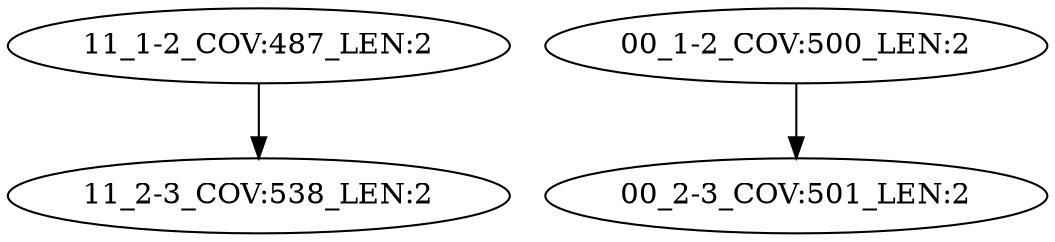 digraph G {
    "11_1-2_COV:487_LEN:2" -> "11_2-3_COV:538_LEN:2";
    "00_1-2_COV:500_LEN:2" -> "00_2-3_COV:501_LEN:2";
}
